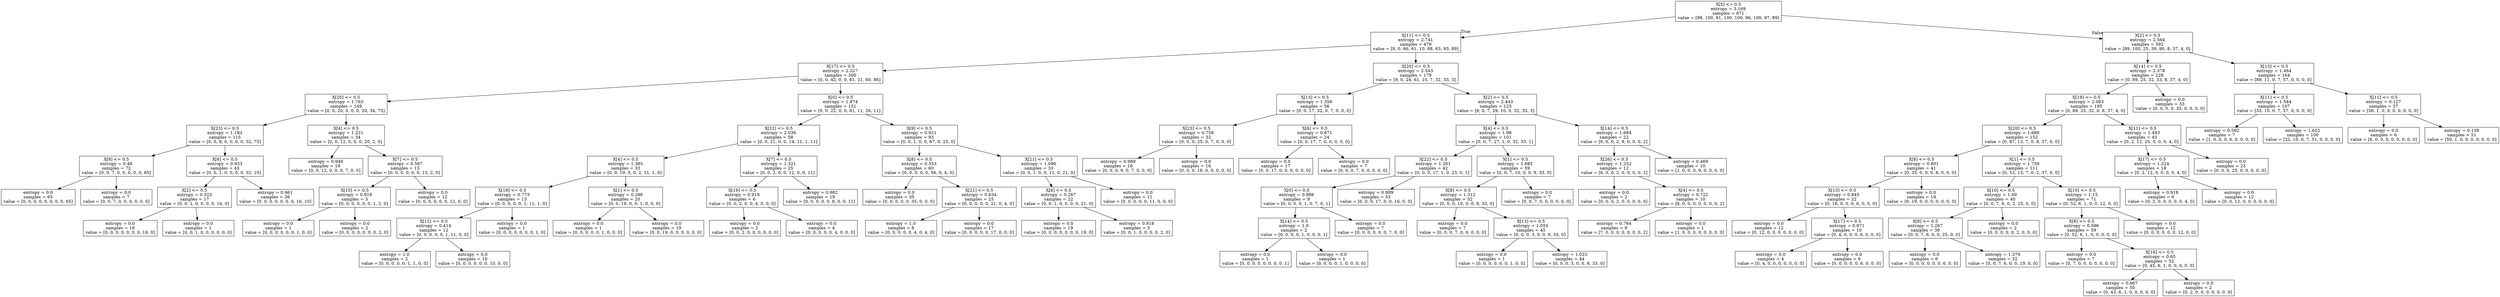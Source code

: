 digraph Tree {
node [shape=box] ;
0 [label="X[5] <= 0.5\nentropy = 3.169\nsamples = 871\nvalue = [98, 100, 91, 100, 100, 96, 100, 97, 89]"] ;
1 [label="X[11] <= 0.5\nentropy = 2.741\nsamples = 479\nvalue = [9, 0, 66, 61, 10, 88, 63, 93, 89]"] ;
0 -> 1 [labeldistance=2.5, labelangle=45, headlabel="True"] ;
2 [label="X[17] <= 0.5\nentropy = 2.227\nsamples = 300\nvalue = [0, 0, 42, 0, 0, 81, 31, 60, 86]"] ;
1 -> 2 ;
3 [label="X[20] <= 0.5\nentropy = 1.763\nsamples = 149\nvalue = [0, 0, 20, 0, 0, 0, 20, 34, 75]"] ;
2 -> 3 ;
4 [label="X[23] <= 0.5\nentropy = 1.183\nsamples = 115\nvalue = [0, 0, 8, 0, 0, 0, 0, 32, 75]"] ;
3 -> 4 ;
5 [label="X[8] <= 0.5\nentropy = 0.46\nsamples = 72\nvalue = [0, 0, 7, 0, 0, 0, 0, 0, 65]"] ;
4 -> 5 ;
6 [label="entropy = 0.0\nsamples = 65\nvalue = [0, 0, 0, 0, 0, 0, 0, 0, 65]"] ;
5 -> 6 ;
7 [label="entropy = 0.0\nsamples = 7\nvalue = [0, 0, 7, 0, 0, 0, 0, 0, 0]"] ;
5 -> 7 ;
8 [label="X[6] <= 0.5\nentropy = 0.933\nsamples = 43\nvalue = [0, 0, 1, 0, 0, 0, 0, 32, 10]"] ;
4 -> 8 ;
9 [label="X[2] <= 0.5\nentropy = 0.323\nsamples = 17\nvalue = [0, 0, 1, 0, 0, 0, 0, 16, 0]"] ;
8 -> 9 ;
10 [label="entropy = 0.0\nsamples = 16\nvalue = [0, 0, 0, 0, 0, 0, 0, 16, 0]"] ;
9 -> 10 ;
11 [label="entropy = 0.0\nsamples = 1\nvalue = [0, 0, 1, 0, 0, 0, 0, 0, 0]"] ;
9 -> 11 ;
12 [label="entropy = 0.961\nsamples = 26\nvalue = [0, 0, 0, 0, 0, 0, 0, 16, 10]"] ;
8 -> 12 ;
13 [label="X[4] <= 0.5\nentropy = 1.221\nsamples = 34\nvalue = [0, 0, 12, 0, 0, 0, 20, 2, 0]"] ;
3 -> 13 ;
14 [label="entropy = 0.949\nsamples = 19\nvalue = [0, 0, 12, 0, 0, 0, 7, 0, 0]"] ;
13 -> 14 ;
15 [label="X[7] <= 0.5\nentropy = 0.567\nsamples = 15\nvalue = [0, 0, 0, 0, 0, 0, 13, 2, 0]"] ;
13 -> 15 ;
16 [label="X[10] <= 0.5\nentropy = 0.918\nsamples = 3\nvalue = [0, 0, 0, 0, 0, 0, 1, 2, 0]"] ;
15 -> 16 ;
17 [label="entropy = 0.0\nsamples = 1\nvalue = [0, 0, 0, 0, 0, 0, 1, 0, 0]"] ;
16 -> 17 ;
18 [label="entropy = 0.0\nsamples = 2\nvalue = [0, 0, 0, 0, 0, 0, 0, 2, 0]"] ;
16 -> 18 ;
19 [label="entropy = 0.0\nsamples = 12\nvalue = [0, 0, 0, 0, 0, 0, 12, 0, 0]"] ;
15 -> 19 ;
20 [label="X[0] <= 0.5\nentropy = 1.874\nsamples = 151\nvalue = [0, 0, 22, 0, 0, 81, 11, 26, 11]"] ;
2 -> 20 ;
21 [label="X[22] <= 0.5\nentropy = 2.036\nsamples = 58\nvalue = [0, 0, 21, 0, 0, 14, 11, 1, 11]"] ;
20 -> 21 ;
22 [label="X[4] <= 0.5\nentropy = 1.385\nsamples = 33\nvalue = [0, 0, 19, 0, 0, 2, 11, 1, 0]"] ;
21 -> 22 ;
23 [label="X[18] <= 0.5\nentropy = 0.773\nsamples = 13\nvalue = [0, 0, 0, 0, 0, 1, 11, 1, 0]"] ;
22 -> 23 ;
24 [label="X[12] <= 0.5\nentropy = 0.414\nsamples = 12\nvalue = [0, 0, 0, 0, 0, 1, 11, 0, 0]"] ;
23 -> 24 ;
25 [label="entropy = 1.0\nsamples = 2\nvalue = [0, 0, 0, 0, 0, 1, 1, 0, 0]"] ;
24 -> 25 ;
26 [label="entropy = 0.0\nsamples = 10\nvalue = [0, 0, 0, 0, 0, 0, 10, 0, 0]"] ;
24 -> 26 ;
27 [label="entropy = 0.0\nsamples = 1\nvalue = [0, 0, 0, 0, 0, 0, 0, 1, 0]"] ;
23 -> 27 ;
28 [label="X[1] <= 0.5\nentropy = 0.286\nsamples = 20\nvalue = [0, 0, 19, 0, 0, 1, 0, 0, 0]"] ;
22 -> 28 ;
29 [label="entropy = 0.0\nsamples = 1\nvalue = [0, 0, 0, 0, 0, 1, 0, 0, 0]"] ;
28 -> 29 ;
30 [label="entropy = 0.0\nsamples = 19\nvalue = [0, 0, 19, 0, 0, 0, 0, 0, 0]"] ;
28 -> 30 ;
31 [label="X[7] <= 0.5\nentropy = 1.321\nsamples = 25\nvalue = [0, 0, 2, 0, 0, 12, 0, 0, 11]"] ;
21 -> 31 ;
32 [label="X[19] <= 0.5\nentropy = 0.918\nsamples = 6\nvalue = [0, 0, 2, 0, 0, 4, 0, 0, 0]"] ;
31 -> 32 ;
33 [label="entropy = 0.0\nsamples = 2\nvalue = [0, 0, 2, 0, 0, 0, 0, 0, 0]"] ;
32 -> 33 ;
34 [label="entropy = 0.0\nsamples = 4\nvalue = [0, 0, 0, 0, 0, 4, 0, 0, 0]"] ;
32 -> 34 ;
35 [label="entropy = 0.982\nsamples = 19\nvalue = [0, 0, 0, 0, 0, 8, 0, 0, 11]"] ;
31 -> 35 ;
36 [label="X[9] <= 0.5\nentropy = 0.921\nsamples = 93\nvalue = [0, 0, 1, 0, 0, 67, 0, 25, 0]"] ;
20 -> 36 ;
37 [label="X[8] <= 0.5\nentropy = 0.353\nsamples = 60\nvalue = [0, 0, 0, 0, 0, 56, 0, 4, 0]"] ;
36 -> 37 ;
38 [label="entropy = 0.0\nsamples = 35\nvalue = [0, 0, 0, 0, 0, 35, 0, 0, 0]"] ;
37 -> 38 ;
39 [label="X[21] <= 0.5\nentropy = 0.634\nsamples = 25\nvalue = [0, 0, 0, 0, 0, 21, 0, 4, 0]"] ;
37 -> 39 ;
40 [label="entropy = 1.0\nsamples = 8\nvalue = [0, 0, 0, 0, 0, 4, 0, 4, 0]"] ;
39 -> 40 ;
41 [label="entropy = 0.0\nsamples = 17\nvalue = [0, 0, 0, 0, 0, 17, 0, 0, 0]"] ;
39 -> 41 ;
42 [label="X[21] <= 0.5\nentropy = 1.096\nsamples = 33\nvalue = [0, 0, 1, 0, 0, 11, 0, 21, 0]"] ;
36 -> 42 ;
43 [label="X[8] <= 0.5\nentropy = 0.267\nsamples = 22\nvalue = [0, 0, 1, 0, 0, 0, 0, 21, 0]"] ;
42 -> 43 ;
44 [label="entropy = 0.0\nsamples = 19\nvalue = [0, 0, 0, 0, 0, 0, 0, 19, 0]"] ;
43 -> 44 ;
45 [label="entropy = 0.918\nsamples = 3\nvalue = [0, 0, 1, 0, 0, 0, 0, 2, 0]"] ;
43 -> 45 ;
46 [label="entropy = 0.0\nsamples = 11\nvalue = [0, 0, 0, 0, 0, 11, 0, 0, 0]"] ;
42 -> 46 ;
47 [label="X[20] <= 0.5\nentropy = 2.543\nsamples = 179\nvalue = [9, 0, 24, 61, 10, 7, 32, 33, 3]"] ;
1 -> 47 ;
48 [label="X[13] <= 0.5\nentropy = 1.358\nsamples = 56\nvalue = [0, 0, 17, 32, 0, 7, 0, 0, 0]"] ;
47 -> 48 ;
49 [label="X[23] <= 0.5\nentropy = 0.758\nsamples = 32\nvalue = [0, 0, 0, 25, 0, 7, 0, 0, 0]"] ;
48 -> 49 ;
50 [label="entropy = 0.989\nsamples = 16\nvalue = [0, 0, 0, 9, 0, 7, 0, 0, 0]"] ;
49 -> 50 ;
51 [label="entropy = 0.0\nsamples = 16\nvalue = [0, 0, 0, 16, 0, 0, 0, 0, 0]"] ;
49 -> 51 ;
52 [label="X[6] <= 0.5\nentropy = 0.871\nsamples = 24\nvalue = [0, 0, 17, 7, 0, 0, 0, 0, 0]"] ;
48 -> 52 ;
53 [label="entropy = 0.0\nsamples = 17\nvalue = [0, 0, 17, 0, 0, 0, 0, 0, 0]"] ;
52 -> 53 ;
54 [label="entropy = 0.0\nsamples = 7\nvalue = [0, 0, 0, 7, 0, 0, 0, 0, 0]"] ;
52 -> 54 ;
55 [label="X[2] <= 0.5\nentropy = 2.443\nsamples = 123\nvalue = [9, 0, 7, 29, 10, 0, 32, 33, 3]"] ;
47 -> 55 ;
56 [label="X[4] <= 0.5\nentropy = 1.96\nsamples = 101\nvalue = [0, 0, 7, 27, 1, 0, 32, 33, 1]"] ;
55 -> 56 ;
57 [label="X[22] <= 0.5\nentropy = 1.261\nsamples = 42\nvalue = [0, 0, 0, 17, 1, 0, 23, 0, 1]"] ;
56 -> 57 ;
58 [label="X[0] <= 0.5\nentropy = 0.986\nsamples = 9\nvalue = [0, 0, 0, 0, 1, 0, 7, 0, 1]"] ;
57 -> 58 ;
59 [label="X[14] <= 0.5\nentropy = 1.0\nsamples = 2\nvalue = [0, 0, 0, 0, 1, 0, 0, 0, 1]"] ;
58 -> 59 ;
60 [label="entropy = 0.0\nsamples = 1\nvalue = [0, 0, 0, 0, 0, 0, 0, 0, 1]"] ;
59 -> 60 ;
61 [label="entropy = 0.0\nsamples = 1\nvalue = [0, 0, 0, 0, 1, 0, 0, 0, 0]"] ;
59 -> 61 ;
62 [label="entropy = 0.0\nsamples = 7\nvalue = [0, 0, 0, 0, 0, 0, 7, 0, 0]"] ;
58 -> 62 ;
63 [label="entropy = 0.999\nsamples = 33\nvalue = [0, 0, 0, 17, 0, 0, 16, 0, 0]"] ;
57 -> 63 ;
64 [label="X[1] <= 0.5\nentropy = 1.682\nsamples = 59\nvalue = [0, 0, 7, 10, 0, 0, 9, 33, 0]"] ;
56 -> 64 ;
65 [label="X[8] <= 0.5\nentropy = 1.312\nsamples = 52\nvalue = [0, 0, 0, 10, 0, 0, 9, 33, 0]"] ;
64 -> 65 ;
66 [label="entropy = 0.0\nsamples = 7\nvalue = [0, 0, 0, 7, 0, 0, 0, 0, 0]"] ;
65 -> 66 ;
67 [label="X[13] <= 0.5\nentropy = 1.053\nsamples = 45\nvalue = [0, 0, 0, 3, 0, 0, 9, 33, 0]"] ;
65 -> 67 ;
68 [label="entropy = 0.0\nsamples = 1\nvalue = [0, 0, 0, 0, 0, 0, 1, 0, 0]"] ;
67 -> 68 ;
69 [label="entropy = 1.023\nsamples = 44\nvalue = [0, 0, 0, 3, 0, 0, 8, 33, 0]"] ;
67 -> 69 ;
70 [label="entropy = 0.0\nsamples = 7\nvalue = [0, 0, 7, 0, 0, 0, 0, 0, 0]"] ;
64 -> 70 ;
71 [label="X[14] <= 0.5\nentropy = 1.684\nsamples = 22\nvalue = [9, 0, 0, 2, 9, 0, 0, 0, 2]"] ;
55 -> 71 ;
72 [label="X[26] <= 0.5\nentropy = 1.252\nsamples = 12\nvalue = [8, 0, 0, 2, 0, 0, 0, 0, 2]"] ;
71 -> 72 ;
73 [label="entropy = 0.0\nsamples = 2\nvalue = [0, 0, 0, 2, 0, 0, 0, 0, 0]"] ;
72 -> 73 ;
74 [label="X[4] <= 0.5\nentropy = 0.722\nsamples = 10\nvalue = [8, 0, 0, 0, 0, 0, 0, 0, 2]"] ;
72 -> 74 ;
75 [label="entropy = 0.764\nsamples = 9\nvalue = [7, 0, 0, 0, 0, 0, 0, 0, 2]"] ;
74 -> 75 ;
76 [label="entropy = 0.0\nsamples = 1\nvalue = [1, 0, 0, 0, 0, 0, 0, 0, 0]"] ;
74 -> 76 ;
77 [label="entropy = 0.469\nsamples = 10\nvalue = [1, 0, 0, 0, 9, 0, 0, 0, 0]"] ;
71 -> 77 ;
78 [label="X[2] <= 0.5\nentropy = 2.564\nsamples = 392\nvalue = [89, 100, 25, 39, 90, 8, 37, 4, 0]"] ;
0 -> 78 [labeldistance=2.5, labelangle=-45, headlabel="False"] ;
79 [label="X[14] <= 0.5\nentropy = 2.378\nsamples = 228\nvalue = [0, 89, 25, 32, 33, 8, 37, 4, 0]"] ;
78 -> 79 ;
80 [label="X[19] <= 0.5\nentropy = 2.083\nsamples = 195\nvalue = [0, 89, 25, 32, 0, 8, 37, 4, 0]"] ;
79 -> 80 ;
81 [label="X[20] <= 0.5\nentropy = 1.688\nsamples = 152\nvalue = [0, 87, 13, 7, 0, 8, 37, 0, 0]"] ;
80 -> 81 ;
82 [label="X[8] <= 0.5\nentropy = 0.601\nsamples = 41\nvalue = [0, 35, 0, 0, 0, 6, 0, 0, 0]"] ;
81 -> 82 ;
83 [label="X[13] <= 0.5\nentropy = 0.845\nsamples = 22\nvalue = [0, 16, 0, 0, 0, 6, 0, 0, 0]"] ;
82 -> 83 ;
84 [label="entropy = 0.0\nsamples = 12\nvalue = [0, 12, 0, 0, 0, 0, 0, 0, 0]"] ;
83 -> 84 ;
85 [label="X[17] <= 0.5\nentropy = 0.971\nsamples = 10\nvalue = [0, 4, 0, 0, 0, 6, 0, 0, 0]"] ;
83 -> 85 ;
86 [label="entropy = 0.0\nsamples = 4\nvalue = [0, 4, 0, 0, 0, 0, 0, 0, 0]"] ;
85 -> 86 ;
87 [label="entropy = 0.0\nsamples = 6\nvalue = [0, 0, 0, 0, 0, 6, 0, 0, 0]"] ;
85 -> 87 ;
88 [label="entropy = 0.0\nsamples = 19\nvalue = [0, 19, 0, 0, 0, 0, 0, 0, 0]"] ;
82 -> 88 ;
89 [label="X[1] <= 0.5\nentropy = 1.759\nsamples = 111\nvalue = [0, 52, 13, 7, 0, 2, 37, 0, 0]"] ;
81 -> 89 ;
90 [label="X[10] <= 0.5\nentropy = 1.49\nsamples = 40\nvalue = [0, 0, 7, 6, 0, 2, 25, 0, 0]"] ;
89 -> 90 ;
91 [label="X[8] <= 0.5\nentropy = 1.267\nsamples = 38\nvalue = [0, 0, 7, 6, 0, 0, 25, 0, 0]"] ;
90 -> 91 ;
92 [label="entropy = 0.0\nsamples = 6\nvalue = [0, 0, 0, 0, 0, 0, 6, 0, 0]"] ;
91 -> 92 ;
93 [label="entropy = 1.379\nsamples = 32\nvalue = [0, 0, 7, 6, 0, 0, 19, 0, 0]"] ;
91 -> 93 ;
94 [label="entropy = 0.0\nsamples = 2\nvalue = [0, 0, 0, 0, 0, 2, 0, 0, 0]"] ;
90 -> 94 ;
95 [label="X[10] <= 0.5\nentropy = 1.15\nsamples = 71\nvalue = [0, 52, 6, 1, 0, 0, 12, 0, 0]"] ;
89 -> 95 ;
96 [label="X[8] <= 0.5\nentropy = 0.596\nsamples = 59\nvalue = [0, 52, 6, 1, 0, 0, 0, 0, 0]"] ;
95 -> 96 ;
97 [label="entropy = 0.0\nsamples = 7\nvalue = [0, 7, 0, 0, 0, 0, 0, 0, 0]"] ;
96 -> 97 ;
98 [label="X[16] <= 0.5\nentropy = 0.65\nsamples = 52\nvalue = [0, 45, 6, 1, 0, 0, 0, 0, 0]"] ;
96 -> 98 ;
99 [label="entropy = 0.667\nsamples = 50\nvalue = [0, 43, 6, 1, 0, 0, 0, 0, 0]"] ;
98 -> 99 ;
100 [label="entropy = 0.0\nsamples = 2\nvalue = [0, 2, 0, 0, 0, 0, 0, 0, 0]"] ;
98 -> 100 ;
101 [label="entropy = 0.0\nsamples = 12\nvalue = [0, 0, 0, 0, 0, 0, 12, 0, 0]"] ;
95 -> 101 ;
102 [label="X[11] <= 0.5\nentropy = 1.493\nsamples = 43\nvalue = [0, 2, 12, 25, 0, 0, 0, 4, 0]"] ;
80 -> 102 ;
103 [label="X[17] <= 0.5\nentropy = 1.224\nsamples = 18\nvalue = [0, 2, 12, 0, 0, 0, 0, 4, 0]"] ;
102 -> 103 ;
104 [label="entropy = 0.918\nsamples = 6\nvalue = [0, 2, 0, 0, 0, 0, 0, 4, 0]"] ;
103 -> 104 ;
105 [label="entropy = 0.0\nsamples = 12\nvalue = [0, 0, 12, 0, 0, 0, 0, 0, 0]"] ;
103 -> 105 ;
106 [label="entropy = 0.0\nsamples = 25\nvalue = [0, 0, 0, 25, 0, 0, 0, 0, 0]"] ;
102 -> 106 ;
107 [label="entropy = 0.0\nsamples = 33\nvalue = [0, 0, 0, 0, 33, 0, 0, 0, 0]"] ;
79 -> 107 ;
108 [label="X[13] <= 0.5\nentropy = 1.464\nsamples = 164\nvalue = [89, 11, 0, 7, 57, 0, 0, 0, 0]"] ;
78 -> 108 ;
109 [label="X[11] <= 0.5\nentropy = 1.584\nsamples = 107\nvalue = [33, 10, 0, 7, 57, 0, 0, 0, 0]"] ;
108 -> 109 ;
110 [label="entropy = 0.592\nsamples = 7\nvalue = [1, 0, 0, 0, 6, 0, 0, 0, 0]"] ;
109 -> 110 ;
111 [label="entropy = 1.622\nsamples = 100\nvalue = [32, 10, 0, 7, 51, 0, 0, 0, 0]"] ;
109 -> 111 ;
112 [label="X[11] <= 0.5\nentropy = 0.127\nsamples = 57\nvalue = [56, 1, 0, 0, 0, 0, 0, 0, 0]"] ;
108 -> 112 ;
113 [label="entropy = 0.0\nsamples = 6\nvalue = [6, 0, 0, 0, 0, 0, 0, 0, 0]"] ;
112 -> 113 ;
114 [label="entropy = 0.139\nsamples = 51\nvalue = [50, 1, 0, 0, 0, 0, 0, 0, 0]"] ;
112 -> 114 ;
}